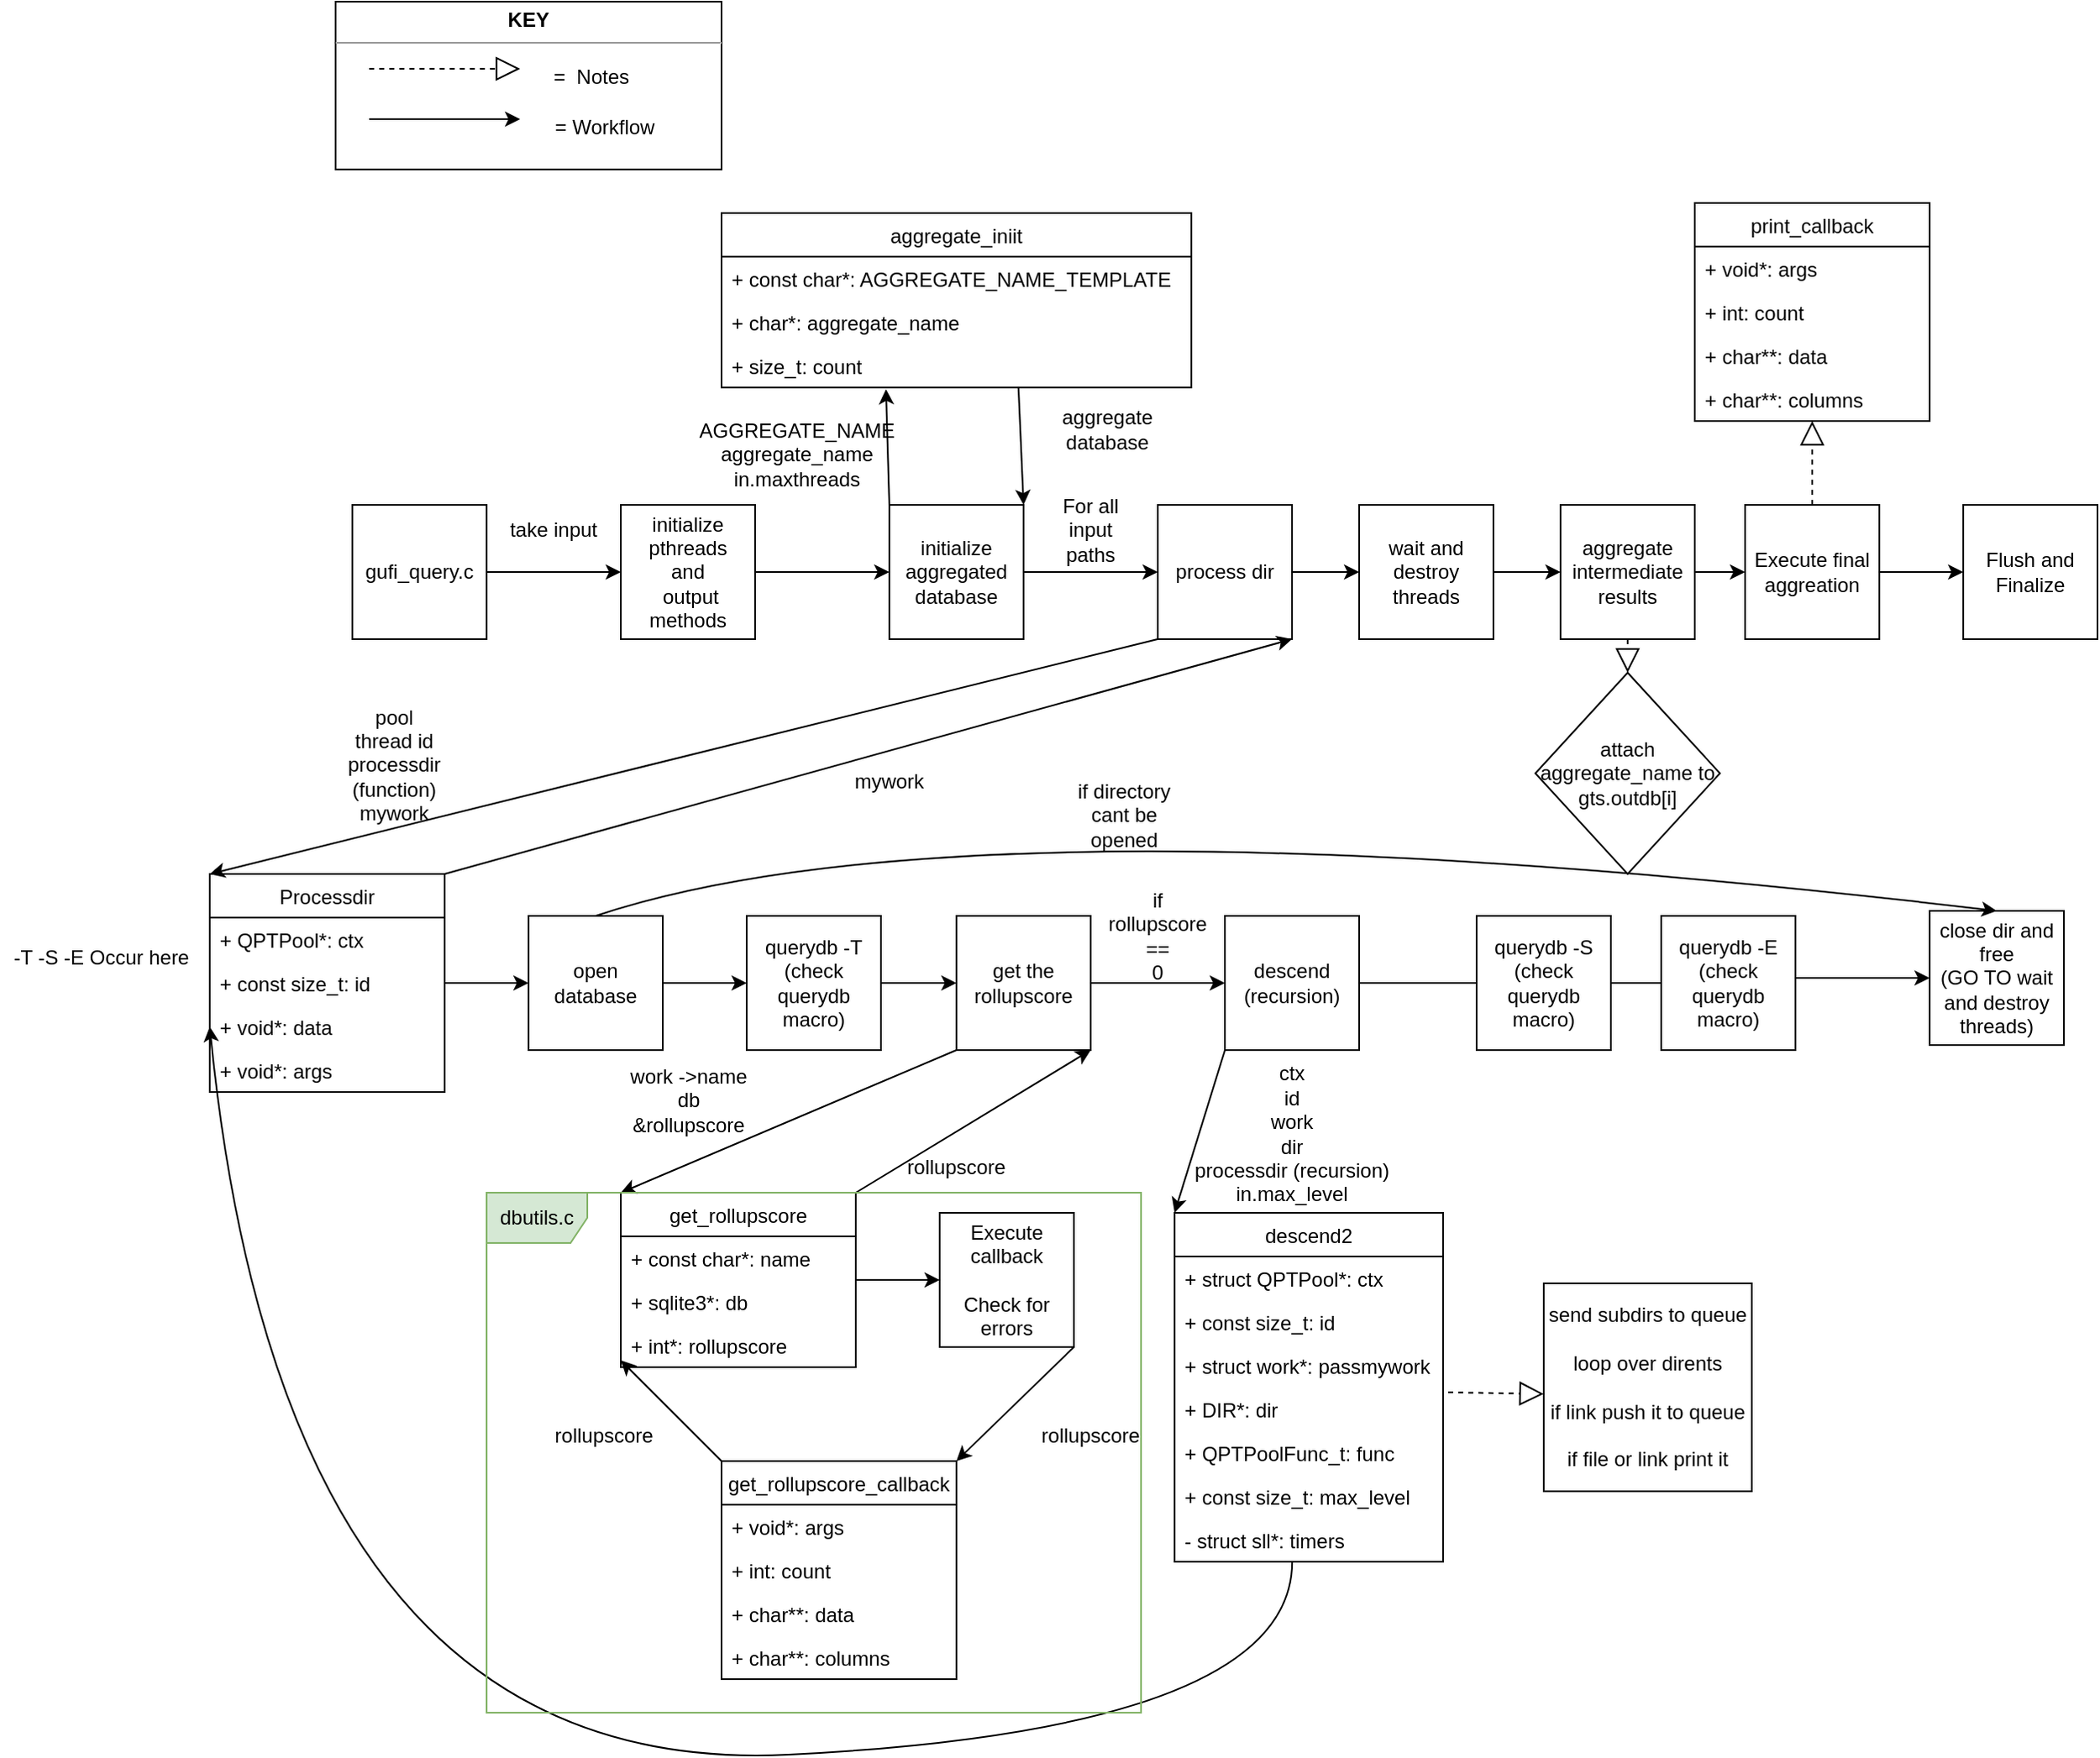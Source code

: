 <mxfile version="20.0.4" type="google"><diagram id="2HbdCiUGzJW2tnR1uDTG" name="Page-1"><mxGraphModel grid="1" page="1" gridSize="10" guides="1" tooltips="1" connect="1" arrows="1" fold="1" pageScale="1" pageWidth="1100" pageHeight="850" math="0" shadow="0"><root><mxCell id="0"/><mxCell id="1" parent="0"/><mxCell id="NXeRKKiEMQjtXzVRWQ6D-1" value="&lt;p style=&quot;margin:0px;margin-top:4px;text-align:center;&quot;&gt;&lt;b&gt;KEY&lt;/b&gt;&lt;br&gt;&lt;/p&gt;&lt;hr size=&quot;1&quot;&gt;&lt;div style=&quot;height:2px;&quot;&gt;&lt;/div&gt;" style="verticalAlign=top;align=left;overflow=fill;fontSize=12;fontFamily=Helvetica;html=1;" vertex="1" parent="1"><mxGeometry x="470" y="420" width="230" height="100" as="geometry"/></mxCell><mxCell id="NXeRKKiEMQjtXzVRWQ6D-2" value="" style="edgeStyle=orthogonalEdgeStyle;rounded=0;orthogonalLoop=1;jettySize=auto;html=1;" edge="1" parent="1" source="NXeRKKiEMQjtXzVRWQ6D-3" target="NXeRKKiEMQjtXzVRWQ6D-5"><mxGeometry relative="1" as="geometry"/></mxCell><mxCell id="NXeRKKiEMQjtXzVRWQ6D-3" value="gufi_query.c" style="whiteSpace=wrap;html=1;aspect=fixed;" vertex="1" parent="1"><mxGeometry x="480" y="720" width="80" height="80" as="geometry"/></mxCell><mxCell id="NXeRKKiEMQjtXzVRWQ6D-4" value="" style="edgeStyle=orthogonalEdgeStyle;rounded=0;orthogonalLoop=1;jettySize=auto;html=1;" edge="1" parent="1" source="NXeRKKiEMQjtXzVRWQ6D-5" target="NXeRKKiEMQjtXzVRWQ6D-8"><mxGeometry relative="1" as="geometry"/></mxCell><mxCell id="NXeRKKiEMQjtXzVRWQ6D-5" value="initialize pthreads&lt;br&gt;and&lt;br&gt;&amp;nbsp;output methods" style="whiteSpace=wrap;html=1;aspect=fixed;" vertex="1" parent="1"><mxGeometry x="640" y="720" width="80" height="80" as="geometry"/></mxCell><mxCell id="NXeRKKiEMQjtXzVRWQ6D-6" value="take input" style="text;html=1;strokeColor=none;fillColor=none;align=center;verticalAlign=middle;whiteSpace=wrap;rounded=0;" vertex="1" parent="1"><mxGeometry x="570" y="720" width="60" height="30" as="geometry"/></mxCell><mxCell id="NXeRKKiEMQjtXzVRWQ6D-7" value="" style="edgeStyle=orthogonalEdgeStyle;rounded=0;orthogonalLoop=1;jettySize=auto;html=1;" edge="1" parent="1" source="NXeRKKiEMQjtXzVRWQ6D-8" target="NXeRKKiEMQjtXzVRWQ6D-18"><mxGeometry relative="1" as="geometry"/></mxCell><mxCell id="NXeRKKiEMQjtXzVRWQ6D-8" value="initialize aggregated database" style="whiteSpace=wrap;html=1;aspect=fixed;" vertex="1" parent="1"><mxGeometry x="800" y="720" width="80" height="80" as="geometry"/></mxCell><mxCell id="NXeRKKiEMQjtXzVRWQ6D-9" value="aggregate_iniit" style="swimlane;fontStyle=0;childLayout=stackLayout;horizontal=1;startSize=26;fillColor=none;horizontalStack=0;resizeParent=1;resizeParentMax=0;resizeLast=0;collapsible=1;marginBottom=0;" vertex="1" parent="1"><mxGeometry x="700" y="546" width="280" height="104" as="geometry"/></mxCell><mxCell id="NXeRKKiEMQjtXzVRWQ6D-10" value="+ const char*: AGGREGATE_NAME_TEMPLATE" style="text;strokeColor=none;fillColor=none;align=left;verticalAlign=top;spacingLeft=4;spacingRight=4;overflow=hidden;rotatable=0;points=[[0,0.5],[1,0.5]];portConstraint=eastwest;" vertex="1" parent="NXeRKKiEMQjtXzVRWQ6D-9"><mxGeometry y="26" width="280" height="26" as="geometry"/></mxCell><mxCell id="NXeRKKiEMQjtXzVRWQ6D-11" value="+ char*: aggregate_name" style="text;strokeColor=none;fillColor=none;align=left;verticalAlign=top;spacingLeft=4;spacingRight=4;overflow=hidden;rotatable=0;points=[[0,0.5],[1,0.5]];portConstraint=eastwest;" vertex="1" parent="NXeRKKiEMQjtXzVRWQ6D-9"><mxGeometry y="52" width="280" height="26" as="geometry"/></mxCell><mxCell id="NXeRKKiEMQjtXzVRWQ6D-12" value="+ size_t: count" style="text;strokeColor=none;fillColor=none;align=left;verticalAlign=top;spacingLeft=4;spacingRight=4;overflow=hidden;rotatable=0;points=[[0,0.5],[1,0.5]];portConstraint=eastwest;" vertex="1" parent="NXeRKKiEMQjtXzVRWQ6D-9"><mxGeometry y="78" width="280" height="26" as="geometry"/></mxCell><mxCell id="NXeRKKiEMQjtXzVRWQ6D-13" value="" style="endArrow=classic;html=1;rounded=0;exitX=0;exitY=0;exitDx=0;exitDy=0;entryX=0.35;entryY=1.038;entryDx=0;entryDy=0;entryPerimeter=0;" edge="1" parent="1" source="NXeRKKiEMQjtXzVRWQ6D-8" target="NXeRKKiEMQjtXzVRWQ6D-12"><mxGeometry width="50" height="50" relative="1" as="geometry"><mxPoint x="820" y="690" as="sourcePoint"/><mxPoint x="820" y="690" as="targetPoint"/></mxGeometry></mxCell><mxCell id="NXeRKKiEMQjtXzVRWQ6D-14" value="AGGREGATE_NAME&lt;br&gt;aggregate_name&lt;br&gt;in.maxthreads" style="text;html=1;strokeColor=none;fillColor=none;align=center;verticalAlign=middle;whiteSpace=wrap;rounded=0;" vertex="1" parent="1"><mxGeometry x="700" y="660" width="90" height="60" as="geometry"/></mxCell><mxCell id="NXeRKKiEMQjtXzVRWQ6D-15" value="" style="endArrow=classic;html=1;rounded=0;entryX=1;entryY=0;entryDx=0;entryDy=0;exitX=0.632;exitY=1;exitDx=0;exitDy=0;exitPerimeter=0;" edge="1" parent="1" source="NXeRKKiEMQjtXzVRWQ6D-12" target="NXeRKKiEMQjtXzVRWQ6D-8"><mxGeometry width="50" height="50" relative="1" as="geometry"><mxPoint x="870" y="700" as="sourcePoint"/><mxPoint x="920" y="650" as="targetPoint"/></mxGeometry></mxCell><mxCell id="NXeRKKiEMQjtXzVRWQ6D-16" value="aggregate database" style="text;html=1;strokeColor=none;fillColor=none;align=center;verticalAlign=middle;whiteSpace=wrap;rounded=0;" vertex="1" parent="1"><mxGeometry x="900" y="660" width="60" height="30" as="geometry"/></mxCell><mxCell id="NXeRKKiEMQjtXzVRWQ6D-17" value="" style="edgeStyle=orthogonalEdgeStyle;rounded=0;orthogonalLoop=1;jettySize=auto;html=1;" edge="1" parent="1" source="NXeRKKiEMQjtXzVRWQ6D-18" target="NXeRKKiEMQjtXzVRWQ6D-72"><mxGeometry relative="1" as="geometry"/></mxCell><mxCell id="NXeRKKiEMQjtXzVRWQ6D-18" value="process dir" style="whiteSpace=wrap;html=1;aspect=fixed;" vertex="1" parent="1"><mxGeometry x="960" y="720" width="80" height="80" as="geometry"/></mxCell><mxCell id="NXeRKKiEMQjtXzVRWQ6D-19" value="For all input paths" style="text;html=1;strokeColor=none;fillColor=none;align=center;verticalAlign=middle;whiteSpace=wrap;rounded=0;" vertex="1" parent="1"><mxGeometry x="890" y="720" width="60" height="30" as="geometry"/></mxCell><mxCell id="NXeRKKiEMQjtXzVRWQ6D-20" value="Processdir" style="swimlane;fontStyle=0;childLayout=stackLayout;horizontal=1;startSize=26;fillColor=none;horizontalStack=0;resizeParent=1;resizeParentMax=0;resizeLast=0;collapsible=1;marginBottom=0;" vertex="1" parent="1"><mxGeometry x="395" y="940" width="140" height="130" as="geometry"/></mxCell><mxCell id="NXeRKKiEMQjtXzVRWQ6D-21" value="+ QPTPool*: ctx" style="text;strokeColor=none;fillColor=none;align=left;verticalAlign=top;spacingLeft=4;spacingRight=4;overflow=hidden;rotatable=0;points=[[0,0.5],[1,0.5]];portConstraint=eastwest;" vertex="1" parent="NXeRKKiEMQjtXzVRWQ6D-20"><mxGeometry y="26" width="140" height="26" as="geometry"/></mxCell><mxCell id="NXeRKKiEMQjtXzVRWQ6D-22" value="+ const size_t: id" style="text;strokeColor=none;fillColor=none;align=left;verticalAlign=top;spacingLeft=4;spacingRight=4;overflow=hidden;rotatable=0;points=[[0,0.5],[1,0.5]];portConstraint=eastwest;" vertex="1" parent="NXeRKKiEMQjtXzVRWQ6D-20"><mxGeometry y="52" width="140" height="26" as="geometry"/></mxCell><mxCell id="NXeRKKiEMQjtXzVRWQ6D-23" value="+ void*: data" style="text;strokeColor=none;fillColor=none;align=left;verticalAlign=top;spacingLeft=4;spacingRight=4;overflow=hidden;rotatable=0;points=[[0,0.5],[1,0.5]];portConstraint=eastwest;" vertex="1" parent="NXeRKKiEMQjtXzVRWQ6D-20"><mxGeometry y="78" width="140" height="26" as="geometry"/></mxCell><mxCell id="NXeRKKiEMQjtXzVRWQ6D-24" value="+ void*: args" style="text;strokeColor=none;fillColor=none;align=left;verticalAlign=top;spacingLeft=4;spacingRight=4;overflow=hidden;rotatable=0;points=[[0,0.5],[1,0.5]];portConstraint=eastwest;" vertex="1" parent="NXeRKKiEMQjtXzVRWQ6D-20"><mxGeometry y="104" width="140" height="26" as="geometry"/></mxCell><mxCell id="NXeRKKiEMQjtXzVRWQ6D-25" value="" style="endArrow=classic;html=1;rounded=0;entryX=0;entryY=0;entryDx=0;entryDy=0;exitX=0;exitY=1;exitDx=0;exitDy=0;" edge="1" parent="1" source="NXeRKKiEMQjtXzVRWQ6D-18" target="NXeRKKiEMQjtXzVRWQ6D-20"><mxGeometry width="50" height="50" relative="1" as="geometry"><mxPoint x="850" y="900" as="sourcePoint"/><mxPoint x="900" y="850" as="targetPoint"/></mxGeometry></mxCell><mxCell id="NXeRKKiEMQjtXzVRWQ6D-26" value="&lt;div&gt;pool&lt;/div&gt;&lt;div&gt;thread id&lt;/div&gt;&lt;div&gt;processdir (function)&lt;br&gt;&lt;/div&gt;&lt;div&gt;mywork&lt;br&gt;&lt;/div&gt;" style="text;html=1;strokeColor=none;fillColor=none;align=center;verticalAlign=middle;whiteSpace=wrap;rounded=0;" vertex="1" parent="1"><mxGeometry x="475" y="860" width="60" height="30" as="geometry"/></mxCell><mxCell id="NXeRKKiEMQjtXzVRWQ6D-27" style="edgeStyle=orthogonalEdgeStyle;rounded=0;orthogonalLoop=1;jettySize=auto;html=1;exitX=1;exitY=0.5;exitDx=0;exitDy=0;entryX=0;entryY=0.5;entryDx=0;entryDy=0;" edge="1" parent="1" source="NXeRKKiEMQjtXzVRWQ6D-28" target="NXeRKKiEMQjtXzVRWQ6D-92"><mxGeometry relative="1" as="geometry"/></mxCell><mxCell id="NXeRKKiEMQjtXzVRWQ6D-28" value="open database" style="whiteSpace=wrap;html=1;aspect=fixed;" vertex="1" parent="1"><mxGeometry x="585" y="965" width="80" height="80" as="geometry"/></mxCell><mxCell id="NXeRKKiEMQjtXzVRWQ6D-29" style="edgeStyle=orthogonalEdgeStyle;rounded=0;orthogonalLoop=1;jettySize=auto;html=1;exitX=1;exitY=0.5;exitDx=0;exitDy=0;entryX=0;entryY=0.5;entryDx=0;entryDy=0;" edge="1" parent="1" source="NXeRKKiEMQjtXzVRWQ6D-22" target="NXeRKKiEMQjtXzVRWQ6D-28"><mxGeometry relative="1" as="geometry"/></mxCell><mxCell id="NXeRKKiEMQjtXzVRWQ6D-30" value="" style="edgeStyle=orthogonalEdgeStyle;rounded=0;orthogonalLoop=1;jettySize=auto;html=1;" edge="1" parent="1" source="NXeRKKiEMQjtXzVRWQ6D-31" target="NXeRKKiEMQjtXzVRWQ6D-33"><mxGeometry relative="1" as="geometry"/></mxCell><mxCell id="NXeRKKiEMQjtXzVRWQ6D-31" value="get the rollupscore" style="whiteSpace=wrap;html=1;aspect=fixed;" vertex="1" parent="1"><mxGeometry x="840" y="965" width="80" height="80" as="geometry"/></mxCell><mxCell id="NXeRKKiEMQjtXzVRWQ6D-32" value="" style="edgeStyle=orthogonalEdgeStyle;rounded=0;orthogonalLoop=1;jettySize=auto;html=1;startArrow=none;" edge="1" parent="1" source="NXeRKKiEMQjtXzVRWQ6D-87" target="NXeRKKiEMQjtXzVRWQ6D-64"><mxGeometry relative="1" as="geometry"/></mxCell><mxCell id="NXeRKKiEMQjtXzVRWQ6D-33" value="&lt;div&gt;descend&lt;/div&gt;&lt;div&gt;(recursion)&lt;br&gt;&lt;/div&gt;" style="whiteSpace=wrap;html=1;aspect=fixed;" vertex="1" parent="1"><mxGeometry x="1000" y="965" width="80" height="80" as="geometry"/></mxCell><mxCell id="NXeRKKiEMQjtXzVRWQ6D-34" value="&lt;div&gt;if rollupscore ==&lt;/div&gt;&lt;div&gt;0&lt;br&gt;&lt;/div&gt;" style="text;html=1;strokeColor=none;fillColor=none;align=center;verticalAlign=middle;whiteSpace=wrap;rounded=0;" vertex="1" parent="1"><mxGeometry x="930" y="962" width="60" height="30" as="geometry"/></mxCell><mxCell id="NXeRKKiEMQjtXzVRWQ6D-35" value="get_rollupscore_callback" style="swimlane;fontStyle=0;childLayout=stackLayout;horizontal=1;startSize=26;fillColor=none;horizontalStack=0;resizeParent=1;resizeParentMax=0;resizeLast=0;collapsible=1;marginBottom=0;" vertex="1" parent="1"><mxGeometry x="700" y="1290" width="140" height="130" as="geometry"/></mxCell><mxCell id="NXeRKKiEMQjtXzVRWQ6D-36" value="+ void*: args" style="text;strokeColor=none;fillColor=none;align=left;verticalAlign=top;spacingLeft=4;spacingRight=4;overflow=hidden;rotatable=0;points=[[0,0.5],[1,0.5]];portConstraint=eastwest;" vertex="1" parent="NXeRKKiEMQjtXzVRWQ6D-35"><mxGeometry y="26" width="140" height="26" as="geometry"/></mxCell><mxCell id="NXeRKKiEMQjtXzVRWQ6D-37" value="+ int: count" style="text;strokeColor=none;fillColor=none;align=left;verticalAlign=top;spacingLeft=4;spacingRight=4;overflow=hidden;rotatable=0;points=[[0,0.5],[1,0.5]];portConstraint=eastwest;" vertex="1" parent="NXeRKKiEMQjtXzVRWQ6D-35"><mxGeometry y="52" width="140" height="26" as="geometry"/></mxCell><mxCell id="NXeRKKiEMQjtXzVRWQ6D-38" value="+ char**: data" style="text;strokeColor=none;fillColor=none;align=left;verticalAlign=top;spacingLeft=4;spacingRight=4;overflow=hidden;rotatable=0;points=[[0,0.5],[1,0.5]];portConstraint=eastwest;" vertex="1" parent="NXeRKKiEMQjtXzVRWQ6D-35"><mxGeometry y="78" width="140" height="26" as="geometry"/></mxCell><mxCell id="NXeRKKiEMQjtXzVRWQ6D-39" value="+ char**: columns" style="text;strokeColor=none;fillColor=none;align=left;verticalAlign=top;spacingLeft=4;spacingRight=4;overflow=hidden;rotatable=0;points=[[0,0.5],[1,0.5]];portConstraint=eastwest;" vertex="1" parent="NXeRKKiEMQjtXzVRWQ6D-35"><mxGeometry y="104" width="140" height="26" as="geometry"/></mxCell><mxCell id="NXeRKKiEMQjtXzVRWQ6D-40" style="edgeStyle=orthogonalEdgeStyle;rounded=0;orthogonalLoop=1;jettySize=auto;html=1;exitX=1;exitY=0.5;exitDx=0;exitDy=0;entryX=0;entryY=0.5;entryDx=0;entryDy=0;" edge="1" parent="1" source="NXeRKKiEMQjtXzVRWQ6D-41" target="NXeRKKiEMQjtXzVRWQ6D-46"><mxGeometry relative="1" as="geometry"/></mxCell><mxCell id="NXeRKKiEMQjtXzVRWQ6D-41" value="get_rollupscore" style="swimlane;fontStyle=0;childLayout=stackLayout;horizontal=1;startSize=26;fillColor=none;horizontalStack=0;resizeParent=1;resizeParentMax=0;resizeLast=0;collapsible=1;marginBottom=0;" vertex="1" parent="1"><mxGeometry x="640" y="1130" width="140" height="104" as="geometry"/></mxCell><mxCell id="NXeRKKiEMQjtXzVRWQ6D-42" value="+ const char*: name" style="text;strokeColor=none;fillColor=none;align=left;verticalAlign=top;spacingLeft=4;spacingRight=4;overflow=hidden;rotatable=0;points=[[0,0.5],[1,0.5]];portConstraint=eastwest;" vertex="1" parent="NXeRKKiEMQjtXzVRWQ6D-41"><mxGeometry y="26" width="140" height="26" as="geometry"/></mxCell><mxCell id="NXeRKKiEMQjtXzVRWQ6D-43" value="+ sqlite3*: db" style="text;strokeColor=none;fillColor=none;align=left;verticalAlign=top;spacingLeft=4;spacingRight=4;overflow=hidden;rotatable=0;points=[[0,0.5],[1,0.5]];portConstraint=eastwest;" vertex="1" parent="NXeRKKiEMQjtXzVRWQ6D-41"><mxGeometry y="52" width="140" height="26" as="geometry"/></mxCell><mxCell id="NXeRKKiEMQjtXzVRWQ6D-44" value="+ int*: rollupscore" style="text;strokeColor=none;fillColor=none;align=left;verticalAlign=top;spacingLeft=4;spacingRight=4;overflow=hidden;rotatable=0;points=[[0,0.5],[1,0.5]];portConstraint=eastwest;" vertex="1" parent="NXeRKKiEMQjtXzVRWQ6D-41"><mxGeometry y="78" width="140" height="26" as="geometry"/></mxCell><mxCell id="NXeRKKiEMQjtXzVRWQ6D-45" value="" style="endArrow=classic;html=1;rounded=0;entryX=0;entryY=0;entryDx=0;entryDy=0;exitX=0;exitY=1;exitDx=0;exitDy=0;" edge="1" parent="1" source="NXeRKKiEMQjtXzVRWQ6D-31" target="NXeRKKiEMQjtXzVRWQ6D-41"><mxGeometry width="50" height="50" relative="1" as="geometry"><mxPoint x="820" y="1060" as="sourcePoint"/><mxPoint x="820" y="1050" as="targetPoint"/></mxGeometry></mxCell><mxCell id="NXeRKKiEMQjtXzVRWQ6D-46" value="Execute callback&lt;br&gt;&lt;br&gt;Check for errors" style="whiteSpace=wrap;html=1;aspect=fixed;" vertex="1" parent="1"><mxGeometry x="830" y="1142" width="80" height="80" as="geometry"/></mxCell><mxCell id="NXeRKKiEMQjtXzVRWQ6D-47" value="" style="endArrow=classic;html=1;rounded=0;exitX=0;exitY=0;exitDx=0;exitDy=0;entryX=0;entryY=0.846;entryDx=0;entryDy=0;entryPerimeter=0;" edge="1" parent="1" source="NXeRKKiEMQjtXzVRWQ6D-35" target="NXeRKKiEMQjtXzVRWQ6D-44"><mxGeometry width="50" height="50" relative="1" as="geometry"><mxPoint x="660" y="1340" as="sourcePoint"/><mxPoint x="710" y="1290" as="targetPoint"/></mxGeometry></mxCell><mxCell id="NXeRKKiEMQjtXzVRWQ6D-48" value="" style="endArrow=classic;html=1;rounded=0;exitX=1;exitY=1;exitDx=0;exitDy=0;entryX=1;entryY=0;entryDx=0;entryDy=0;" edge="1" parent="1" source="NXeRKKiEMQjtXzVRWQ6D-46" target="NXeRKKiEMQjtXzVRWQ6D-35"><mxGeometry width="50" height="50" relative="1" as="geometry"><mxPoint x="860" y="1340" as="sourcePoint"/><mxPoint x="910" y="1290" as="targetPoint"/></mxGeometry></mxCell><mxCell id="NXeRKKiEMQjtXzVRWQ6D-49" value="&lt;div&gt;work -&amp;gt;name&lt;/div&gt;&lt;div&gt;db&lt;/div&gt;&lt;div&gt;&amp;amp;rollupscore&lt;br&gt;&lt;/div&gt;" style="text;html=1;align=center;verticalAlign=middle;resizable=0;points=[];autosize=1;strokeColor=none;fillColor=none;" vertex="1" parent="1"><mxGeometry x="635" y="1050" width="90" height="50" as="geometry"/></mxCell><mxCell id="NXeRKKiEMQjtXzVRWQ6D-50" value="rollupscore" style="text;html=1;strokeColor=none;fillColor=none;align=center;verticalAlign=middle;whiteSpace=wrap;rounded=0;" vertex="1" parent="1"><mxGeometry x="890" y="1260" width="60" height="30" as="geometry"/></mxCell><mxCell id="NXeRKKiEMQjtXzVRWQ6D-51" value="&lt;div&gt;rollupscore&lt;/div&gt;" style="text;html=1;strokeColor=none;fillColor=none;align=center;verticalAlign=middle;whiteSpace=wrap;rounded=0;" vertex="1" parent="1"><mxGeometry x="600" y="1260" width="60" height="30" as="geometry"/></mxCell><mxCell id="NXeRKKiEMQjtXzVRWQ6D-52" value="" style="endArrow=classic;html=1;rounded=0;exitX=1;exitY=0;exitDx=0;exitDy=0;entryX=1;entryY=1;entryDx=0;entryDy=0;" edge="1" parent="1" source="NXeRKKiEMQjtXzVRWQ6D-41" target="NXeRKKiEMQjtXzVRWQ6D-31"><mxGeometry width="50" height="50" relative="1" as="geometry"><mxPoint x="810" y="1120" as="sourcePoint"/><mxPoint x="860" y="1070" as="targetPoint"/></mxGeometry></mxCell><mxCell id="NXeRKKiEMQjtXzVRWQ6D-53" value="rollupscore" style="text;html=1;strokeColor=none;fillColor=none;align=center;verticalAlign=middle;whiteSpace=wrap;rounded=0;" vertex="1" parent="1"><mxGeometry x="810" y="1100" width="60" height="30" as="geometry"/></mxCell><mxCell id="NXeRKKiEMQjtXzVRWQ6D-54" value="descend2" style="swimlane;fontStyle=0;childLayout=stackLayout;horizontal=1;startSize=26;fillColor=none;horizontalStack=0;resizeParent=1;resizeParentMax=0;resizeLast=0;collapsible=1;marginBottom=0;" vertex="1" parent="1"><mxGeometry x="970" y="1142" width="160" height="208" as="geometry"/></mxCell><mxCell id="NXeRKKiEMQjtXzVRWQ6D-55" value="+ struct QPTPool*: ctx" style="text;strokeColor=none;fillColor=none;align=left;verticalAlign=top;spacingLeft=4;spacingRight=4;overflow=hidden;rotatable=0;points=[[0,0.5],[1,0.5]];portConstraint=eastwest;" vertex="1" parent="NXeRKKiEMQjtXzVRWQ6D-54"><mxGeometry y="26" width="160" height="26" as="geometry"/></mxCell><mxCell id="NXeRKKiEMQjtXzVRWQ6D-56" value="+ const size_t: id" style="text;strokeColor=none;fillColor=none;align=left;verticalAlign=top;spacingLeft=4;spacingRight=4;overflow=hidden;rotatable=0;points=[[0,0.5],[1,0.5]];portConstraint=eastwest;" vertex="1" parent="NXeRKKiEMQjtXzVRWQ6D-54"><mxGeometry y="52" width="160" height="26" as="geometry"/></mxCell><mxCell id="NXeRKKiEMQjtXzVRWQ6D-57" value="+ struct work*: passmywork" style="text;strokeColor=none;fillColor=none;align=left;verticalAlign=top;spacingLeft=4;spacingRight=4;overflow=hidden;rotatable=0;points=[[0,0.5],[1,0.5]];portConstraint=eastwest;" vertex="1" parent="NXeRKKiEMQjtXzVRWQ6D-54"><mxGeometry y="78" width="160" height="26" as="geometry"/></mxCell><mxCell id="NXeRKKiEMQjtXzVRWQ6D-58" value="+ DIR*: dir" style="text;strokeColor=none;fillColor=none;align=left;verticalAlign=top;spacingLeft=4;spacingRight=4;overflow=hidden;rotatable=0;points=[[0,0.5],[1,0.5]];portConstraint=eastwest;" vertex="1" parent="NXeRKKiEMQjtXzVRWQ6D-54"><mxGeometry y="104" width="160" height="26" as="geometry"/></mxCell><mxCell id="NXeRKKiEMQjtXzVRWQ6D-59" value="+ QPTPoolFunc_t: func" style="text;strokeColor=none;fillColor=none;align=left;verticalAlign=top;spacingLeft=4;spacingRight=4;overflow=hidden;rotatable=0;points=[[0,0.5],[1,0.5]];portConstraint=eastwest;" vertex="1" parent="NXeRKKiEMQjtXzVRWQ6D-54"><mxGeometry y="130" width="160" height="26" as="geometry"/></mxCell><mxCell id="NXeRKKiEMQjtXzVRWQ6D-60" value="+ const size_t: max_level" style="text;strokeColor=none;fillColor=none;align=left;verticalAlign=top;spacingLeft=4;spacingRight=4;overflow=hidden;rotatable=0;points=[[0,0.5],[1,0.5]];portConstraint=eastwest;" vertex="1" parent="NXeRKKiEMQjtXzVRWQ6D-54"><mxGeometry y="156" width="160" height="26" as="geometry"/></mxCell><mxCell id="NXeRKKiEMQjtXzVRWQ6D-61" value="- struct sll*: timers" style="text;strokeColor=none;fillColor=none;align=left;verticalAlign=top;spacingLeft=4;spacingRight=4;overflow=hidden;rotatable=0;points=[[0,0.5],[1,0.5]];portConstraint=eastwest;" vertex="1" parent="NXeRKKiEMQjtXzVRWQ6D-54"><mxGeometry y="182" width="160" height="26" as="geometry"/></mxCell><mxCell id="NXeRKKiEMQjtXzVRWQ6D-62" value="" style="endArrow=classic;html=1;rounded=0;exitX=0;exitY=1;exitDx=0;exitDy=0;entryX=0;entryY=0;entryDx=0;entryDy=0;" edge="1" parent="1" source="NXeRKKiEMQjtXzVRWQ6D-33" target="NXeRKKiEMQjtXzVRWQ6D-54"><mxGeometry width="50" height="50" relative="1" as="geometry"><mxPoint x="950" y="1120" as="sourcePoint"/><mxPoint x="1000" y="1070" as="targetPoint"/></mxGeometry></mxCell><mxCell id="NXeRKKiEMQjtXzVRWQ6D-63" value="&lt;div&gt;send subdirs to queue&lt;/div&gt;&lt;div&gt;&lt;br&gt;&lt;/div&gt;&lt;div&gt;loop over dirents&lt;/div&gt;&lt;div&gt;&lt;br&gt;&lt;/div&gt;&lt;div&gt;if link push it to queue&lt;/div&gt;&lt;div&gt;&lt;br&gt;&lt;/div&gt;&lt;div&gt;if file or link print it &lt;br&gt;&lt;/div&gt;" style="whiteSpace=wrap;html=1;aspect=fixed;" vertex="1" parent="1"><mxGeometry x="1190" y="1184" width="124" height="124" as="geometry"/></mxCell><mxCell id="NXeRKKiEMQjtXzVRWQ6D-64" value="&lt;div&gt;close dir and free&lt;/div&gt;(GO TO wait and destroy threads)" style="whiteSpace=wrap;html=1;aspect=fixed;" vertex="1" parent="1"><mxGeometry x="1420" y="962" width="80" height="80" as="geometry"/></mxCell><mxCell id="NXeRKKiEMQjtXzVRWQ6D-65" value="&lt;div&gt;ctx&lt;/div&gt;&lt;div&gt;id&lt;/div&gt;&lt;div&gt;work&lt;/div&gt;&lt;div&gt;dir&lt;/div&gt;&lt;div&gt;processdir (recursion)&lt;/div&gt;&lt;div&gt;in.max_level&lt;br&gt;&lt;/div&gt;" style="text;html=1;strokeColor=none;fillColor=none;align=center;verticalAlign=middle;whiteSpace=wrap;rounded=0;" vertex="1" parent="1"><mxGeometry x="965" y="1070" width="150" height="50" as="geometry"/></mxCell><mxCell id="NXeRKKiEMQjtXzVRWQ6D-66" value="" style="curved=1;endArrow=classic;html=1;rounded=0;exitX=0.5;exitY=0;exitDx=0;exitDy=0;entryX=0.5;entryY=0;entryDx=0;entryDy=0;" edge="1" parent="1" source="NXeRKKiEMQjtXzVRWQ6D-28" target="NXeRKKiEMQjtXzVRWQ6D-64"><mxGeometry width="50" height="50" relative="1" as="geometry"><mxPoint x="800" y="940" as="sourcePoint"/><mxPoint x="850" y="890" as="targetPoint"/><Array as="points"><mxPoint x="850" y="890"/></Array></mxGeometry></mxCell><mxCell id="NXeRKKiEMQjtXzVRWQ6D-67" value="if directory cant be opened" style="text;html=1;strokeColor=none;fillColor=none;align=center;verticalAlign=middle;whiteSpace=wrap;rounded=0;" vertex="1" parent="1"><mxGeometry x="910" y="890" width="60" height="30" as="geometry"/></mxCell><mxCell id="NXeRKKiEMQjtXzVRWQ6D-68" value="" style="curved=1;endArrow=classic;html=1;rounded=0;exitX=0.438;exitY=1;exitDx=0;exitDy=0;exitPerimeter=0;entryX=0;entryY=0.5;entryDx=0;entryDy=0;" edge="1" parent="1" source="NXeRKKiEMQjtXzVRWQ6D-61" target="NXeRKKiEMQjtXzVRWQ6D-23"><mxGeometry width="50" height="50" relative="1" as="geometry"><mxPoint x="990" y="1450" as="sourcePoint"/><mxPoint x="1040" y="1400" as="targetPoint"/><Array as="points"><mxPoint x="1040" y="1450"/><mxPoint x="440" y="1480"/></Array></mxGeometry></mxCell><mxCell id="NXeRKKiEMQjtXzVRWQ6D-69" value="" style="endArrow=classic;html=1;rounded=0;exitX=1;exitY=0;exitDx=0;exitDy=0;entryX=1;entryY=1;entryDx=0;entryDy=0;" edge="1" parent="1" source="NXeRKKiEMQjtXzVRWQ6D-20" target="NXeRKKiEMQjtXzVRWQ6D-18"><mxGeometry width="50" height="50" relative="1" as="geometry"><mxPoint x="640" y="940" as="sourcePoint"/><mxPoint x="690" y="890" as="targetPoint"/></mxGeometry></mxCell><mxCell id="NXeRKKiEMQjtXzVRWQ6D-70" value="mywork" style="text;html=1;strokeColor=none;fillColor=none;align=center;verticalAlign=middle;whiteSpace=wrap;rounded=0;" vertex="1" parent="1"><mxGeometry x="770" y="870" width="60" height="30" as="geometry"/></mxCell><mxCell id="NXeRKKiEMQjtXzVRWQ6D-71" value="" style="edgeStyle=orthogonalEdgeStyle;rounded=0;orthogonalLoop=1;jettySize=auto;html=1;" edge="1" parent="1" source="NXeRKKiEMQjtXzVRWQ6D-72" target="NXeRKKiEMQjtXzVRWQ6D-74"><mxGeometry relative="1" as="geometry"/></mxCell><mxCell id="NXeRKKiEMQjtXzVRWQ6D-72" value="wait and destroy threads" style="whiteSpace=wrap;html=1;aspect=fixed;" vertex="1" parent="1"><mxGeometry x="1080" y="720" width="80" height="80" as="geometry"/></mxCell><mxCell id="NXeRKKiEMQjtXzVRWQ6D-73" value="" style="edgeStyle=orthogonalEdgeStyle;rounded=0;orthogonalLoop=1;jettySize=auto;html=1;" edge="1" parent="1" source="NXeRKKiEMQjtXzVRWQ6D-74" target="NXeRKKiEMQjtXzVRWQ6D-76"><mxGeometry relative="1" as="geometry"/></mxCell><mxCell id="NXeRKKiEMQjtXzVRWQ6D-74" value="aggregate intermediate results" style="whiteSpace=wrap;html=1;aspect=fixed;" vertex="1" parent="1"><mxGeometry x="1200" y="720" width="80" height="80" as="geometry"/></mxCell><mxCell id="NXeRKKiEMQjtXzVRWQ6D-75" value="" style="edgeStyle=orthogonalEdgeStyle;rounded=0;orthogonalLoop=1;jettySize=auto;html=1;" edge="1" parent="1" source="NXeRKKiEMQjtXzVRWQ6D-76" target="NXeRKKiEMQjtXzVRWQ6D-82"><mxGeometry relative="1" as="geometry"/></mxCell><mxCell id="NXeRKKiEMQjtXzVRWQ6D-76" value="Execute final aggreation" style="whiteSpace=wrap;html=1;aspect=fixed;" vertex="1" parent="1"><mxGeometry x="1310" y="720" width="80" height="80" as="geometry"/></mxCell><mxCell id="NXeRKKiEMQjtXzVRWQ6D-77" value="print_callback" style="swimlane;fontStyle=0;childLayout=stackLayout;horizontal=1;startSize=26;horizontalStack=0;resizeParent=1;resizeParentMax=0;resizeLast=0;collapsible=1;marginBottom=0;" vertex="1" parent="1"><mxGeometry x="1280" y="540" width="140" height="130" as="geometry"/></mxCell><mxCell id="NXeRKKiEMQjtXzVRWQ6D-78" value="+ void*: args" style="text;align=left;verticalAlign=top;spacingLeft=4;spacingRight=4;overflow=hidden;rotatable=0;points=[[0,0.5],[1,0.5]];portConstraint=eastwest;" vertex="1" parent="NXeRKKiEMQjtXzVRWQ6D-77"><mxGeometry y="26" width="140" height="26" as="geometry"/></mxCell><mxCell id="NXeRKKiEMQjtXzVRWQ6D-79" value="+ int: count" style="text;strokeColor=none;fillColor=none;align=left;verticalAlign=top;spacingLeft=4;spacingRight=4;overflow=hidden;rotatable=0;points=[[0,0.5],[1,0.5]];portConstraint=eastwest;" vertex="1" parent="NXeRKKiEMQjtXzVRWQ6D-77"><mxGeometry y="52" width="140" height="26" as="geometry"/></mxCell><mxCell id="NXeRKKiEMQjtXzVRWQ6D-80" value="+ char**: data" style="text;strokeColor=none;fillColor=none;align=left;verticalAlign=top;spacingLeft=4;spacingRight=4;overflow=hidden;rotatable=0;points=[[0,0.5],[1,0.5]];portConstraint=eastwest;" vertex="1" parent="NXeRKKiEMQjtXzVRWQ6D-77"><mxGeometry y="78" width="140" height="26" as="geometry"/></mxCell><mxCell id="NXeRKKiEMQjtXzVRWQ6D-81" value="+ char**: columns" style="text;strokeColor=none;fillColor=none;align=left;verticalAlign=top;spacingLeft=4;spacingRight=4;overflow=hidden;rotatable=0;points=[[0,0.5],[1,0.5]];portConstraint=eastwest;" vertex="1" parent="NXeRKKiEMQjtXzVRWQ6D-77"><mxGeometry y="104" width="140" height="26" as="geometry"/></mxCell><mxCell id="NXeRKKiEMQjtXzVRWQ6D-82" value="Flush and Finalize" style="whiteSpace=wrap;html=1;aspect=fixed;" vertex="1" parent="1"><mxGeometry x="1440" y="720" width="80" height="80" as="geometry"/></mxCell><mxCell id="NXeRKKiEMQjtXzVRWQ6D-83" value="dbutils.c" style="shape=umlFrame;whiteSpace=wrap;html=1;fillColor=#d5e8d4;strokeColor=#82b366;" vertex="1" parent="1"><mxGeometry x="560" y="1130" width="390" height="310" as="geometry"/></mxCell><mxCell id="NXeRKKiEMQjtXzVRWQ6D-84" value="attach aggregate_name to gts.outdb[i]" style="rhombus;whiteSpace=wrap;html=1;" vertex="1" parent="1"><mxGeometry x="1185" y="820" width="110" height="120" as="geometry"/></mxCell><mxCell id="NXeRKKiEMQjtXzVRWQ6D-85" value="-T -S -E Occur here" style="text;html=1;align=center;verticalAlign=middle;resizable=0;points=[];autosize=1;strokeColor=none;fillColor=none;" vertex="1" parent="1"><mxGeometry x="270" y="980" width="120" height="20" as="geometry"/></mxCell><mxCell id="NXeRKKiEMQjtXzVRWQ6D-86" value="&lt;div&gt;&lt;br&gt;&lt;/div&gt;" style="text;html=1;align=center;verticalAlign=middle;resizable=0;points=[];autosize=1;strokeColor=none;fillColor=none;" vertex="1" parent="1"><mxGeometry x="470" y="600" width="20" height="20" as="geometry"/></mxCell><mxCell id="NXeRKKiEMQjtXzVRWQ6D-87" value="querydb -S&lt;br&gt;(check querydb macro)" style="whiteSpace=wrap;html=1;aspect=fixed;" vertex="1" parent="1"><mxGeometry x="1150" y="965" width="80" height="80" as="geometry"/></mxCell><mxCell id="NXeRKKiEMQjtXzVRWQ6D-88" value="" style="edgeStyle=orthogonalEdgeStyle;rounded=0;orthogonalLoop=1;jettySize=auto;html=1;endArrow=none;" edge="1" parent="1" source="NXeRKKiEMQjtXzVRWQ6D-33" target="NXeRKKiEMQjtXzVRWQ6D-87"><mxGeometry relative="1" as="geometry"><mxPoint x="1080" y="1005" as="sourcePoint"/><mxPoint x="1370" y="1005" as="targetPoint"/></mxGeometry></mxCell><mxCell id="NXeRKKiEMQjtXzVRWQ6D-89" value="querydb -E&lt;br&gt;(check querydb macro)" style="whiteSpace=wrap;html=1;aspect=fixed;" vertex="1" parent="1"><mxGeometry x="1260" y="965" width="80" height="80" as="geometry"/></mxCell><mxCell id="NXeRKKiEMQjtXzVRWQ6D-90" style="edgeStyle=orthogonalEdgeStyle;rounded=0;orthogonalLoop=1;jettySize=auto;html=1;exitX=0.5;exitY=1;exitDx=0;exitDy=0;" edge="1" parent="1"><mxGeometry relative="1" as="geometry"><mxPoint x="1243" y="1150" as="sourcePoint"/><mxPoint x="1243" y="1150" as="targetPoint"/></mxGeometry></mxCell><mxCell id="NXeRKKiEMQjtXzVRWQ6D-91" style="edgeStyle=orthogonalEdgeStyle;rounded=0;orthogonalLoop=1;jettySize=auto;html=1;exitX=1;exitY=0.5;exitDx=0;exitDy=0;entryX=0;entryY=0.5;entryDx=0;entryDy=0;" edge="1" parent="1" source="NXeRKKiEMQjtXzVRWQ6D-92" target="NXeRKKiEMQjtXzVRWQ6D-31"><mxGeometry relative="1" as="geometry"/></mxCell><mxCell id="NXeRKKiEMQjtXzVRWQ6D-92" value="querydb -T&lt;br&gt;(check querydb macro)" style="whiteSpace=wrap;html=1;aspect=fixed;" vertex="1" parent="1"><mxGeometry x="715" y="965" width="80" height="80" as="geometry"/></mxCell><mxCell id="NXeRKKiEMQjtXzVRWQ6D-93" value="" style="endArrow=block;dashed=1;endFill=0;endSize=12;html=1;rounded=0;" edge="1" parent="1"><mxGeometry width="160" relative="1" as="geometry"><mxPoint x="490" y="460" as="sourcePoint"/><mxPoint x="580" y="460" as="targetPoint"/></mxGeometry></mxCell><mxCell id="NXeRKKiEMQjtXzVRWQ6D-94" value="" style="endArrow=classic;html=1;rounded=0;" edge="1" parent="1"><mxGeometry width="50" height="50" relative="1" as="geometry"><mxPoint x="490" y="490" as="sourcePoint"/><mxPoint x="580" y="490" as="targetPoint"/></mxGeometry></mxCell><mxCell id="NXeRKKiEMQjtXzVRWQ6D-95" value="=&amp;nbsp; Notes" style="text;html=1;strokeColor=none;fillColor=none;align=center;verticalAlign=middle;whiteSpace=wrap;rounded=0;" vertex="1" parent="1"><mxGeometry x="570" y="450" width="105" height="30" as="geometry"/></mxCell><mxCell id="NXeRKKiEMQjtXzVRWQ6D-96" value="= Workflow" style="text;html=1;strokeColor=none;fillColor=none;align=center;verticalAlign=middle;whiteSpace=wrap;rounded=0;" vertex="1" parent="1"><mxGeometry x="587.5" y="480" width="85" height="30" as="geometry"/></mxCell><mxCell id="NXeRKKiEMQjtXzVRWQ6D-97" value="" style="endArrow=block;dashed=1;endFill=0;endSize=12;html=1;rounded=0;exitX=0.5;exitY=0;exitDx=0;exitDy=0;" edge="1" parent="1" source="NXeRKKiEMQjtXzVRWQ6D-76"><mxGeometry width="160" relative="1" as="geometry"><mxPoint x="1410" y="700" as="sourcePoint"/><mxPoint x="1350" y="670" as="targetPoint"/></mxGeometry></mxCell><mxCell id="NXeRKKiEMQjtXzVRWQ6D-98" value="" style="endArrow=block;dashed=1;endFill=0;endSize=12;html=1;rounded=0;exitX=1.019;exitY=0.115;exitDx=0;exitDy=0;exitPerimeter=0;" edge="1" parent="1" source="NXeRKKiEMQjtXzVRWQ6D-58"><mxGeometry width="160" relative="1" as="geometry"><mxPoint x="1360" y="1250" as="sourcePoint"/><mxPoint x="1190" y="1250" as="targetPoint"/></mxGeometry></mxCell><mxCell id="NXeRKKiEMQjtXzVRWQ6D-99" value="" style="endArrow=block;dashed=1;endFill=0;endSize=12;html=1;rounded=0;exitX=0.5;exitY=1;exitDx=0;exitDy=0;entryX=0.5;entryY=0;entryDx=0;entryDy=0;" edge="1" parent="1" source="NXeRKKiEMQjtXzVRWQ6D-74" target="NXeRKKiEMQjtXzVRWQ6D-84"><mxGeometry width="160" relative="1" as="geometry"><mxPoint x="1360" y="850" as="sourcePoint"/><mxPoint x="1520" y="850" as="targetPoint"/></mxGeometry></mxCell></root></mxGraphModel></diagram></mxfile>